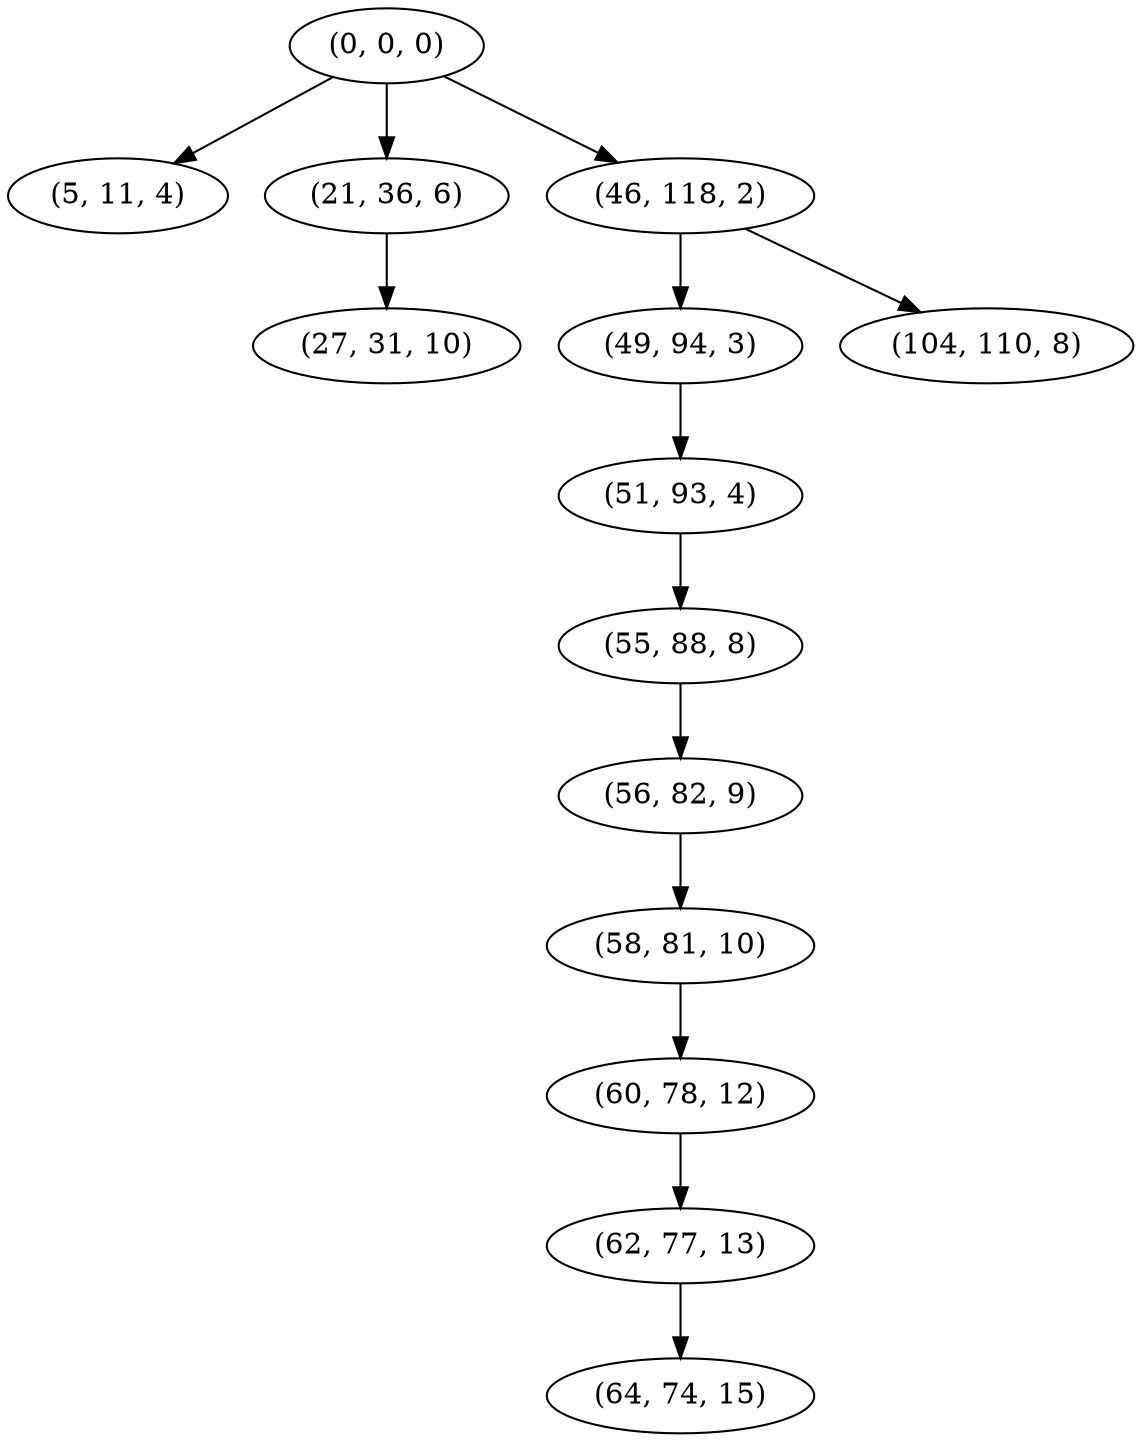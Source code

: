 digraph tree {
    "(0, 0, 0)";
    "(5, 11, 4)";
    "(21, 36, 6)";
    "(27, 31, 10)";
    "(46, 118, 2)";
    "(49, 94, 3)";
    "(51, 93, 4)";
    "(55, 88, 8)";
    "(56, 82, 9)";
    "(58, 81, 10)";
    "(60, 78, 12)";
    "(62, 77, 13)";
    "(64, 74, 15)";
    "(104, 110, 8)";
    "(0, 0, 0)" -> "(5, 11, 4)";
    "(0, 0, 0)" -> "(21, 36, 6)";
    "(0, 0, 0)" -> "(46, 118, 2)";
    "(21, 36, 6)" -> "(27, 31, 10)";
    "(46, 118, 2)" -> "(49, 94, 3)";
    "(46, 118, 2)" -> "(104, 110, 8)";
    "(49, 94, 3)" -> "(51, 93, 4)";
    "(51, 93, 4)" -> "(55, 88, 8)";
    "(55, 88, 8)" -> "(56, 82, 9)";
    "(56, 82, 9)" -> "(58, 81, 10)";
    "(58, 81, 10)" -> "(60, 78, 12)";
    "(60, 78, 12)" -> "(62, 77, 13)";
    "(62, 77, 13)" -> "(64, 74, 15)";
}
